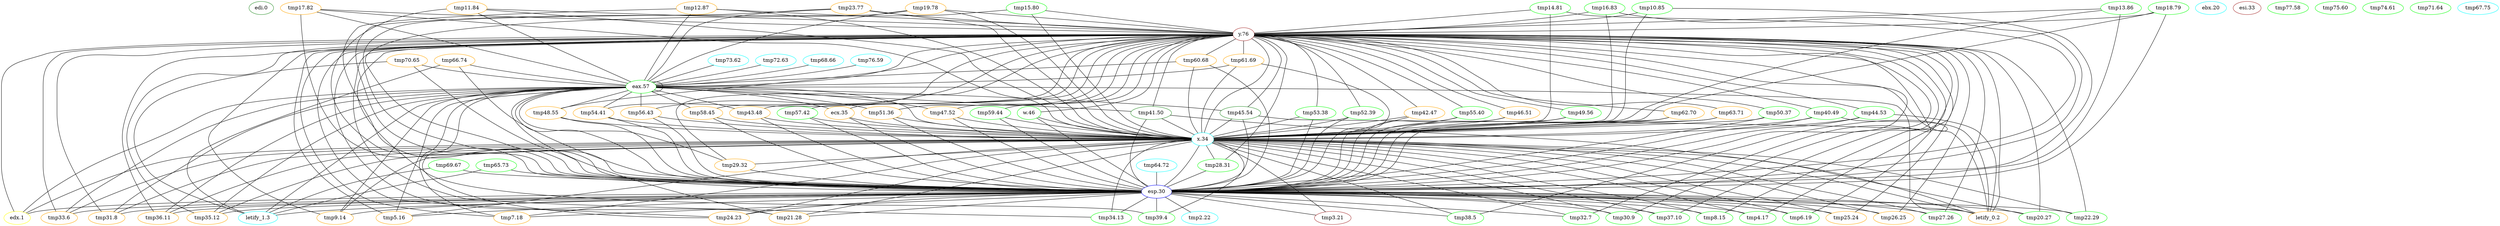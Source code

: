 graph {
"edi"[color=forestgreen,label="edi.0"]
"edx"[color=yellow,label="edx.1"]
"letify_0"[color=orange,label="letify_0.2"]
"letify_1"[color=cyan,label="letify_1.3"]
"tmp39"[color=green,label="tmp39.4"]
"tmp38"[color=green,label="tmp38.5"]
"tmp33"[color=orange,label="tmp33.6"]
"tmp32"[color=green,label="tmp32.7"]
"tmp31"[color=orange,label="tmp31.8"]
"tmp30"[color=green,label="tmp30.9"]
"tmp37"[color=green,label="tmp37.10"]
"tmp36"[color=orange,label="tmp36.11"]
"tmp35"[color=orange,label="tmp35.12"]
"tmp34"[color=green,label="tmp34.13"]
"tmp9"[color=orange,label="tmp9.14"]
"tmp8"[color=green,label="tmp8.15"]
"tmp5"[color=orange,label="tmp5.16"]
"tmp4"[color=green,label="tmp4.17"]
"tmp7"[color=orange,label="tmp7.18"]
"tmp6"[color=green,label="tmp6.19"]
"ebx"[color=cyan,label="ebx.20"]
"tmp3"[color=brown,label="tmp3.21"]
"tmp2"[color=cyan,label="tmp2.22"]
"tmp24"[color=orange,label="tmp24.23"]
"tmp25"[color=orange,label="tmp25.24"]
"tmp26"[color=orange,label="tmp26.25"]
"tmp27"[color=green,label="tmp27.26"]
"tmp20"[color=green,label="tmp20.27"]
"tmp21"[color=orange,label="tmp21.28"]
"tmp22"[color=green,label="tmp22.29"]
"esp"[color=blue,label="esp.30"]
"tmp28"[color=green,label="tmp28.31"]
"tmp29"[color=orange,label="tmp29.32"]
"esi"[color=brown,label="esi.33"]
"x"[color=cyan,label="x.34"]
"ecx"[color=orange,label="ecx.35"]
"tmp51"[color=orange,label="tmp51.36"]
"tmp50"[color=green,label="tmp50.37"]
"tmp53"[color=green,label="tmp53.38"]
"tmp52"[color=green,label="tmp52.39"]
"tmp55"[color=green,label="tmp55.40"]
"tmp54"[color=orange,label="tmp54.41"]
"tmp57"[color=green,label="tmp57.42"]
"tmp56"[color=orange,label="tmp56.43"]
"tmp59"[color=green,label="tmp59.44"]
"tmp58"[color=orange,label="tmp58.45"]
"w"[color=green,label="w.46"]
"tmp42"[color=orange,label="tmp42.47"]
"tmp43"[color=orange,label="tmp43.48"]
"tmp40"[color=green,label="tmp40.49"]
"tmp41"[color=forestgreen,label="tmp41.50"]
"tmp46"[color=orange,label="tmp46.51"]
"tmp47"[color=orange,label="tmp47.52"]
"tmp44"[color=green,label="tmp44.53"]
"tmp45"[color=forestgreen,label="tmp45.54"]
"tmp48"[color=orange,label="tmp48.55"]
"tmp49"[color=green,label="tmp49.56"]
"eax"[color=green,label="eax.57"]
"tmp77"[color=green,label="tmp77.58"]
"tmp76"[color=cyan,label="tmp76.59"]
"tmp75"[color=green,label="tmp75.60"]
"tmp74"[color=green,label="tmp74.61"]
"tmp73"[color=cyan,label="tmp73.62"]
"tmp72"[color=cyan,label="tmp72.63"]
"tmp71"[color=green,label="tmp71.64"]
"tmp70"[color=orange,label="tmp70.65"]
"tmp68"[color=cyan,label="tmp68.66"]
"tmp69"[color=green,label="tmp69.67"]
"tmp60"[color=orange,label="tmp60.68"]
"tmp61"[color=orange,label="tmp61.69"]
"tmp62"[color=orange,label="tmp62.70"]
"tmp63"[color=orange,label="tmp63.71"]
"tmp64"[color=cyan,label="tmp64.72"]
"tmp65"[color=green,label="tmp65.73"]
"tmp66"[color=orange,label="tmp66.74"]
"tmp67"[color=cyan,label="tmp67.75"]
"y"[color=brown,label="y.76"]
"tmp23"[color=orange,label="tmp23.77"]
"tmp19"[color=orange,label="tmp19.78"]
"tmp18"[color=green,label="tmp18.79"]
"tmp15"[color=green,label="tmp15.80"]
"tmp14"[color=green,label="tmp14.81"]
"tmp17"[color=orange,label="tmp17.82"]
"tmp16"[color=green,label="tmp16.83"]
"tmp11"[color=orange,label="tmp11.84"]
"tmp10"[color=green,label="tmp10.85"]
"tmp13"[color=green,label="tmp13.86"]
"tmp12"[color=orange,label="tmp12.87"]

"y" -- "tmp38"
"tmp41" -- "x"
"x" -- "tmp21"
"tmp61" -- "eax"
"tmp51" -- "esp"
"x" -- "tmp4"
"x" -- "tmp7"
"tmp12" -- "y"
"tmp59" -- "esp"
"y" -- "w"
"tmp52" -- "esp"
"y" -- "tmp42"
"y" -- "tmp63"
"tmp11" -- "y"
"tmp40" -- "esp"
"y" -- "x"
"y" -- "tmp36"
"y" -- "tmp56"
"y" -- "eax"
"tmp14" -- "y"
"esp" -- "letify_0"
"tmp48" -- "x"
"tmp47" -- "x"
"x" -- "tmp24"
"tmp65" -- "esp"
"y" -- "tmp34"
"tmp69" -- "esp"
"eax" -- "tmp7"
"x" -- "tmp8"
"tmp63" -- "x"
"tmp11" -- "x"
"y" -- "tmp48"
"tmp61" -- "esp"
"esp" -- "tmp9"
"eax" -- "tmp58"
"tmp68" -- "eax"
"tmp42" -- "x"
"esp" -- "tmp30"
"tmp28" -- "esp"
"tmp43" -- "esp"
"y" -- "tmp31"
"tmp42" -- "esp"
"tmp14" -- "esp"
"y" -- "tmp4"
"eax" -- "edx"
"tmp17" -- "eax"
"eax" -- "tmp31"
"tmp44" -- "esp"
"tmp11" -- "esp"
"x" -- "tmp27"
"y" -- "tmp52"
"y" -- "tmp39"
"eax" -- "tmp21"
"x" -- "tmp35"
"y" -- "tmp45"
"eax" -- "tmp56"
"esp" -- "tmp6"
"x" -- "tmp38"
"tmp12" -- "eax"
"y" -- "tmp27"
"esp" -- "tmp21"
"w" -- "esp"
"tmp40" -- "x"
"tmp50" -- "esp"
"y" -- "tmp50"
"eax" -- "eax"
"y" -- "tmp53"
"y" -- "tmp60"
"x" -- "tmp3"
"esp" -- "edx"
"y" -- "tmp35"
"tmp51" -- "x"
"eax" -- "tmp24"
"x" -- "tmp32"
"tmp44" -- "letify_0"
"esp" -- "tmp31"
"esp" -- "tmp3"
"y" -- "tmp37"
"tmp23" -- "y"
"tmp13" -- "x"
"y" -- "tmp24"
"tmp58" -- "x"
"tmp15" -- "x"
"x" -- "tmp20"
"eax" -- "tmp45"
"tmp10" -- "y"
"esp" -- "tmp35"
"tmp23" -- "x"
"tmp29" -- "esp"
"tmp53" -- "x"
"tmp17" -- "esp"
"y" -- "tmp62"
"tmp17" -- "y"
"tmp49" -- "x"
"tmp60" -- "eax"
"esp" -- "tmp27"
"y" -- "tmp59"
"eax" -- "tmp35"
"tmp45" -- "esp"
"eax" -- "tmp9"
"x" -- "esp"
"y" -- "tmp20"
"tmp46" -- "x"
"x" -- "tmp9"
"eax" -- "tmp43"
"esp" -- "tmp24"
"y" -- "tmp49"
"tmp56" -- "x"
"tmp18" -- "x"
"w" -- "x"
"tmp50" -- "x"
"tmp15" -- "esp"
"esp" -- "tmp22"
"tmp40" -- "letify_0"
"y" -- "tmp54"
"y" -- "tmp7"
"eax" -- "letify_1"
"x" -- "tmp29"
"y" -- "tmp32"
"eax" -- "x"
"x" -- "tmp26"
"tmp73" -- "eax"
"tmp70" -- "eax"
"tmp13" -- "y"
"esp" -- "tmp34"
"x" -- "tmp36"
"ecx" -- "esp"
"esp" -- "tmp7"
"x" -- "tmp39"
"y" -- "tmp47"
"tmp14" -- "x"
"esp" -- "tmp32"
"y" -- "tmp33"
"tmp55" -- "x"
"esp" -- "letify_1"
"ecx" -- "x"
"tmp11" -- "eax"
"y" -- "tmp61"
"tmp57" -- "x"
"y" -- "tmp51"
"tmp57" -- "esp"
"eax" -- "esp"
"tmp48" -- "esp"
"x" -- "tmp33"
"tmp47" -- "esp"
"tmp66" -- "esp"
"tmp44" -- "x"
"esp" -- "tmp4"
"esp" -- "tmp38"
"tmp45" -- "letify_0"
"eax" -- "tmp41"
"esp" -- "tmp37"
"tmp18" -- "esp"
"tmp19" -- "eax"
"y" -- "ecx"
"y" -- "tmp9"
"tmp59" -- "x"
"tmp52" -- "x"
"eax" -- "tmp47"
"x" -- "tmp5"
"y" -- "tmp46"
"tmp70" -- "letify_1"
"y" -- "tmp25"
"esp" -- "tmp33"
"x" -- "tmp30"
"tmp70" -- "esp"
"tmp23" -- "eax"
"tmp41" -- "esp"
"tmp76" -- "eax"
"tmp45" -- "x"
"esp" -- "tmp26"
"y" -- "tmp58"
"tmp49" -- "esp"
"tmp66" -- "letify_1"
"tmp12" -- "esp"
"tmp19" -- "y"
"eax" -- "tmp36"
"tmp16" -- "x"
"x" -- "tmp22"
"y" -- "edx"
"tmp54" -- "x"
"eax" -- "tmp5"
"x" -- "tmp6"
"eax" -- "tmp29"
"eax" -- "tmp54"
"tmp65" -- "letify_1"
"y" -- "tmp30"
"tmp58" -- "esp"
"tmp60" -- "x"
"y" -- "letify_0"
"tmp55" -- "esp"
"tmp19" -- "x"
"esp" -- "tmp25"
"tmp16" -- "y"
"y" -- "tmp57"
"y" -- "tmp6"
"eax" -- "letify_0"
"tmp56" -- "esp"
"x" -- "tmp28"
"x" -- "edx"
"eax" -- "tmp33"
"tmp15" -- "y"
"x" -- "tmp25"
"tmp10" -- "x"
"x" -- "tmp37"
"tmp69" -- "letify_1"
"y" -- "esp"
"esp" -- "tmp36"
"x" -- "letify_0"
"tmp43" -- "x"
"tmp62" -- "esp"
"y" -- "tmp43"
"y" -- "tmp21"
"tmp62" -- "x"
"esp" -- "tmp20"
"y" -- "tmp29"
"y" -- "tmp5"
"tmp72" -- "eax"
"y" -- "tmp22"
"y" -- "tmp55"
"tmp64" -- "esp"
"tmp46" -- "esp"
"tmp10" -- "esp"
"x" -- "tmp34"
"y" -- "tmp44"
"eax" -- "tmp51"
"y" -- "tmp28"
"esp" -- "tmp5"
"esp" -- "tmp39"
"tmp23" -- "esp"
"tmp19" -- "esp"
"esp" -- "tmp8"
"y" -- "tmp26"
"tmp60" -- "esp"
"eax" -- "ecx"
"y" -- "tmp8"
"tmp61" -- "x"
"tmp17" -- "x"
"tmp53" -- "esp"
"tmp63" -- "esp"
"tmp66" -- "eax"
"tmp41" -- "letify_0"
"eax" -- "tmp48"
"tmp54" -- "esp"
"x" -- "tmp31"
"tmp16" -- "esp"
"y" -- "tmp41"
"esp" -- "tmp2"
"tmp12" -- "x"
"tmp13" -- "esp"
"tmp18" -- "y"
"y" -- "tmp40"
}

